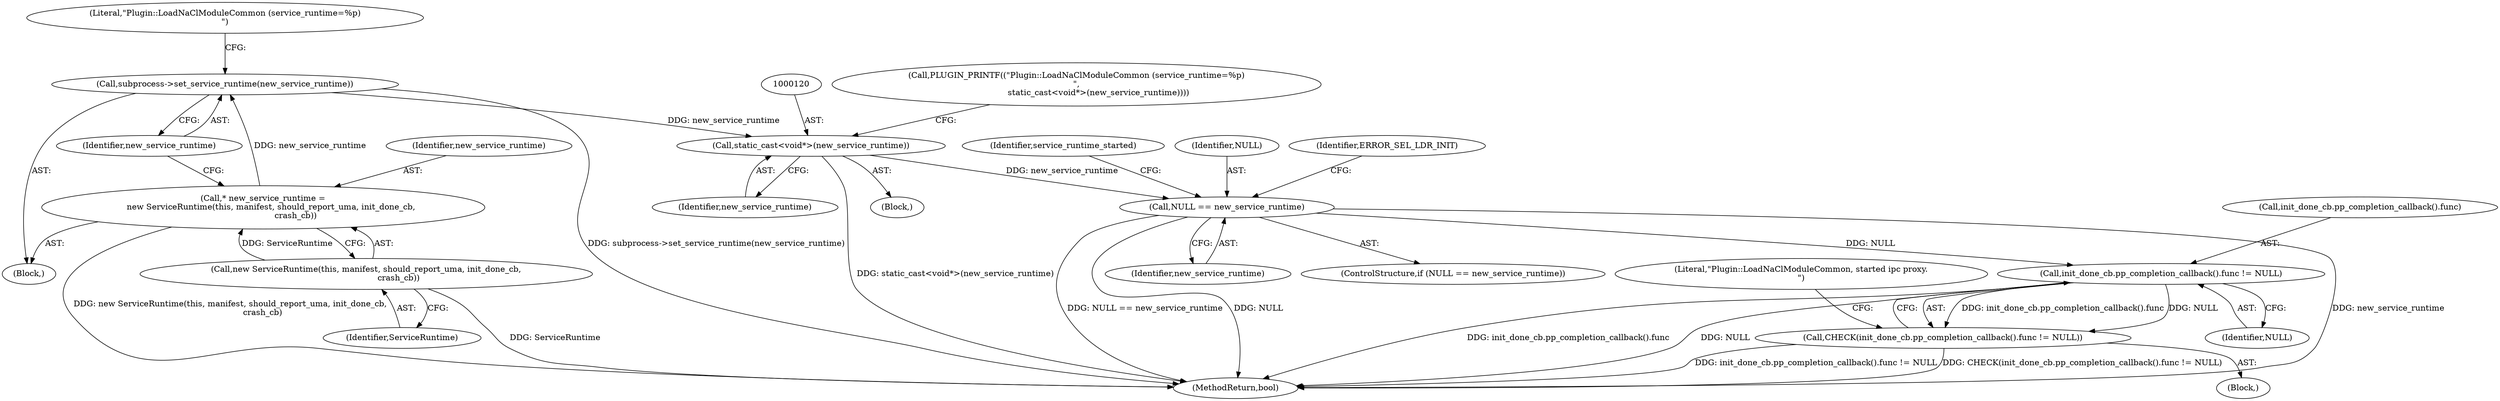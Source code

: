 digraph "1_Chrome_3b0d77670a0613f409110817455d2137576b485a_17@pointer" {
"1000119" [label="(Call,static_cast<void*>(new_service_runtime))"];
"1000114" [label="(Call,subprocess->set_service_runtime(new_service_runtime))"];
"1000110" [label="(Call,* new_service_runtime =\n      new ServiceRuntime(this, manifest, should_report_uma, init_done_cb,\n                         crash_cb))"];
"1000112" [label="(Call,new ServiceRuntime(this, manifest, should_report_uma, init_done_cb,\n                         crash_cb))"];
"1000123" [label="(Call,NULL == new_service_runtime)"];
"1000163" [label="(Call,init_done_cb.pp_completion_callback().func != NULL)"];
"1000162" [label="(Call,CHECK(init_done_cb.pp_completion_callback().func != NULL))"];
"1000136" [label="(Identifier,service_runtime_started)"];
"1000169" [label="(Literal,\"Plugin::LoadNaClModuleCommon, started ipc proxy.\n\")"];
"1000176" [label="(MethodReturn,bool)"];
"1000167" [label="(Identifier,NULL)"];
"1000123" [label="(Call,NULL == new_service_runtime)"];
"1000108" [label="(Block,)"];
"1000158" [label="(Block,)"];
"1000111" [label="(Identifier,new_service_runtime)"];
"1000164" [label="(Call,init_done_cb.pp_completion_callback().func)"];
"1000162" [label="(Call,CHECK(init_done_cb.pp_completion_callback().func != NULL))"];
"1000116" [label="(Call,PLUGIN_PRINTF((\"Plugin::LoadNaClModuleCommon (service_runtime=%p)\n\",\n                 static_cast<void*>(new_service_runtime))))"];
"1000125" [label="(Identifier,new_service_runtime)"];
"1000163" [label="(Call,init_done_cb.pp_completion_callback().func != NULL)"];
"1000112" [label="(Call,new ServiceRuntime(this, manifest, should_report_uma, init_done_cb,\n                         crash_cb))"];
"1000119" [label="(Call,static_cast<void*>(new_service_runtime))"];
"1000124" [label="(Identifier,NULL)"];
"1000110" [label="(Call,* new_service_runtime =\n      new ServiceRuntime(this, manifest, should_report_uma, init_done_cb,\n                         crash_cb))"];
"1000113" [label="(Identifier,ServiceRuntime)"];
"1000128" [label="(Identifier,ERROR_SEL_LDR_INIT)"];
"1000117" [label="(Block,)"];
"1000115" [label="(Identifier,new_service_runtime)"];
"1000122" [label="(ControlStructure,if (NULL == new_service_runtime))"];
"1000121" [label="(Identifier,new_service_runtime)"];
"1000114" [label="(Call,subprocess->set_service_runtime(new_service_runtime))"];
"1000118" [label="(Literal,\"Plugin::LoadNaClModuleCommon (service_runtime=%p)\n\")"];
"1000119" -> "1000117"  [label="AST: "];
"1000119" -> "1000121"  [label="CFG: "];
"1000120" -> "1000119"  [label="AST: "];
"1000121" -> "1000119"  [label="AST: "];
"1000116" -> "1000119"  [label="CFG: "];
"1000119" -> "1000176"  [label="DDG: static_cast<void*>(new_service_runtime)"];
"1000114" -> "1000119"  [label="DDG: new_service_runtime"];
"1000119" -> "1000123"  [label="DDG: new_service_runtime"];
"1000114" -> "1000108"  [label="AST: "];
"1000114" -> "1000115"  [label="CFG: "];
"1000115" -> "1000114"  [label="AST: "];
"1000118" -> "1000114"  [label="CFG: "];
"1000114" -> "1000176"  [label="DDG: subprocess->set_service_runtime(new_service_runtime)"];
"1000110" -> "1000114"  [label="DDG: new_service_runtime"];
"1000110" -> "1000108"  [label="AST: "];
"1000110" -> "1000112"  [label="CFG: "];
"1000111" -> "1000110"  [label="AST: "];
"1000112" -> "1000110"  [label="AST: "];
"1000115" -> "1000110"  [label="CFG: "];
"1000110" -> "1000176"  [label="DDG: new ServiceRuntime(this, manifest, should_report_uma, init_done_cb,\n                         crash_cb)"];
"1000112" -> "1000110"  [label="DDG: ServiceRuntime"];
"1000112" -> "1000113"  [label="CFG: "];
"1000113" -> "1000112"  [label="AST: "];
"1000112" -> "1000176"  [label="DDG: ServiceRuntime"];
"1000123" -> "1000122"  [label="AST: "];
"1000123" -> "1000125"  [label="CFG: "];
"1000124" -> "1000123"  [label="AST: "];
"1000125" -> "1000123"  [label="AST: "];
"1000128" -> "1000123"  [label="CFG: "];
"1000136" -> "1000123"  [label="CFG: "];
"1000123" -> "1000176"  [label="DDG: new_service_runtime"];
"1000123" -> "1000176"  [label="DDG: NULL == new_service_runtime"];
"1000123" -> "1000176"  [label="DDG: NULL"];
"1000123" -> "1000163"  [label="DDG: NULL"];
"1000163" -> "1000162"  [label="AST: "];
"1000163" -> "1000167"  [label="CFG: "];
"1000164" -> "1000163"  [label="AST: "];
"1000167" -> "1000163"  [label="AST: "];
"1000162" -> "1000163"  [label="CFG: "];
"1000163" -> "1000176"  [label="DDG: init_done_cb.pp_completion_callback().func"];
"1000163" -> "1000176"  [label="DDG: NULL"];
"1000163" -> "1000162"  [label="DDG: init_done_cb.pp_completion_callback().func"];
"1000163" -> "1000162"  [label="DDG: NULL"];
"1000162" -> "1000158"  [label="AST: "];
"1000169" -> "1000162"  [label="CFG: "];
"1000162" -> "1000176"  [label="DDG: init_done_cb.pp_completion_callback().func != NULL"];
"1000162" -> "1000176"  [label="DDG: CHECK(init_done_cb.pp_completion_callback().func != NULL)"];
}
